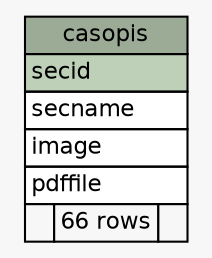 // dot 2.38.0 on Mac OS X 10.9.4
// SchemaSpy rev 590
digraph "casopis" {
  graph [
    rankdir="RL"
    bgcolor="#f7f7f7"
    nodesep="0.18"
    ranksep="0.46"
    fontname="Helvetica"
    fontsize="11"
  ];
  node [
    fontname="Helvetica"
    fontsize="11"
    shape="plaintext"
  ];
  edge [
    arrowsize="0.8"
  ];
  "casopis" [
    label=<
    <TABLE BORDER="0" CELLBORDER="1" CELLSPACING="0" BGCOLOR="#ffffff">
      <TR><TD COLSPAN="3" BGCOLOR="#9bab96" ALIGN="CENTER">casopis</TD></TR>
      <TR><TD PORT="secid" COLSPAN="3" BGCOLOR="#bed1b8" ALIGN="LEFT">secid</TD></TR>
      <TR><TD PORT="secname" COLSPAN="3" ALIGN="LEFT">secname</TD></TR>
      <TR><TD PORT="image" COLSPAN="3" ALIGN="LEFT">image</TD></TR>
      <TR><TD PORT="pdffile" COLSPAN="3" ALIGN="LEFT">pdffile</TD></TR>
      <TR><TD ALIGN="LEFT" BGCOLOR="#f7f7f7">  </TD><TD ALIGN="RIGHT" BGCOLOR="#f7f7f7">66 rows</TD><TD ALIGN="RIGHT" BGCOLOR="#f7f7f7">  </TD></TR>
    </TABLE>>
    URL="tables/casopis.html"
    tooltip="casopis"
  ];
}
